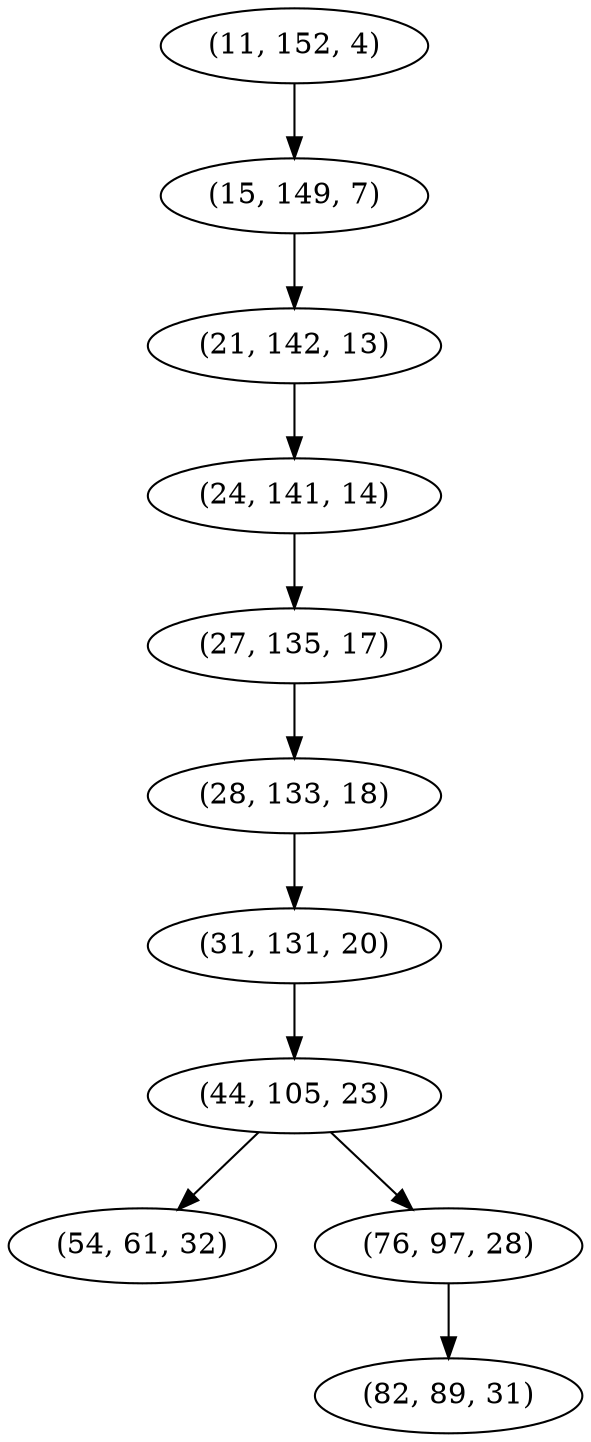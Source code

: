 digraph tree {
    "(11, 152, 4)";
    "(15, 149, 7)";
    "(21, 142, 13)";
    "(24, 141, 14)";
    "(27, 135, 17)";
    "(28, 133, 18)";
    "(31, 131, 20)";
    "(44, 105, 23)";
    "(54, 61, 32)";
    "(76, 97, 28)";
    "(82, 89, 31)";
    "(11, 152, 4)" -> "(15, 149, 7)";
    "(15, 149, 7)" -> "(21, 142, 13)";
    "(21, 142, 13)" -> "(24, 141, 14)";
    "(24, 141, 14)" -> "(27, 135, 17)";
    "(27, 135, 17)" -> "(28, 133, 18)";
    "(28, 133, 18)" -> "(31, 131, 20)";
    "(31, 131, 20)" -> "(44, 105, 23)";
    "(44, 105, 23)" -> "(54, 61, 32)";
    "(44, 105, 23)" -> "(76, 97, 28)";
    "(76, 97, 28)" -> "(82, 89, 31)";
}
